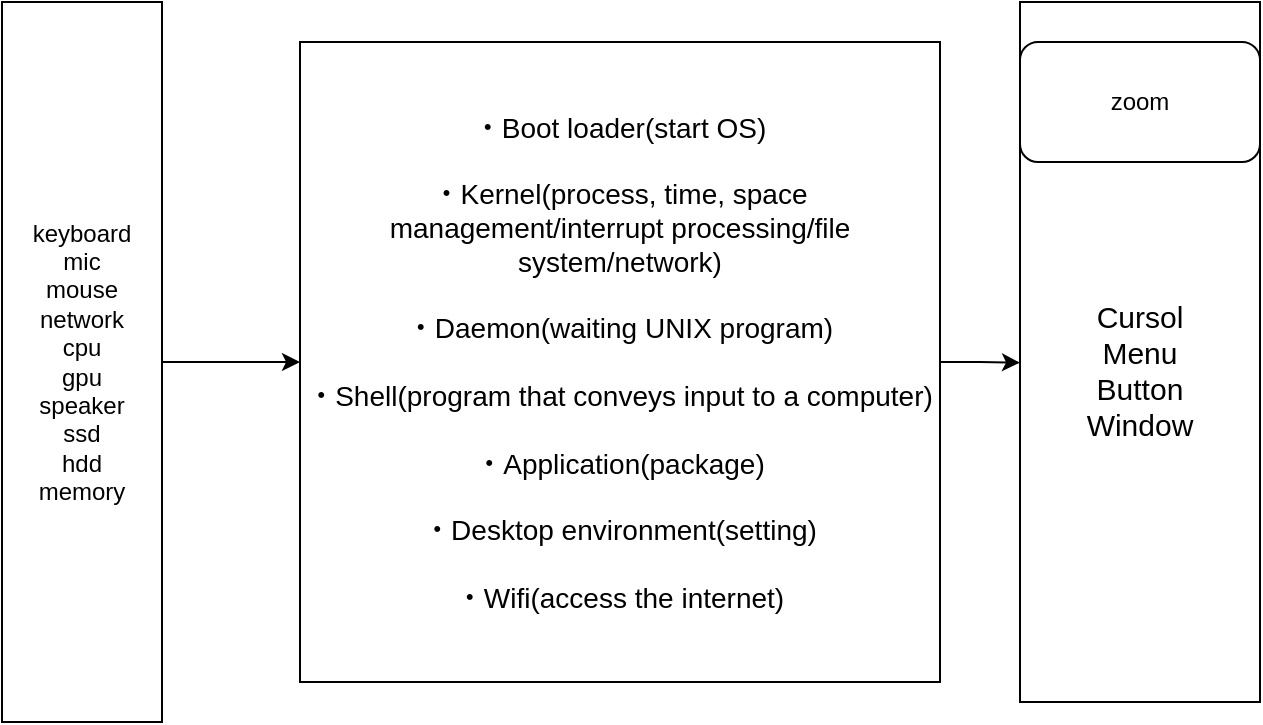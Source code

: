 <mxfile version="14.2.9" type="github">
  <diagram id="d6irDFDjAoip-7uJlAbn" name="Page-1">
    <mxGraphModel dx="655" dy="393" grid="1" gridSize="10" guides="1" tooltips="1" connect="1" arrows="1" fold="1" page="1" pageScale="1" pageWidth="827" pageHeight="1169" math="0" shadow="0">
      <root>
        <mxCell id="0" />
        <mxCell id="1" parent="0" />
        <mxCell id="4AfiNTJ6NtvjaSJbLYDB-11" style="edgeStyle=orthogonalEdgeStyle;rounded=0;orthogonalLoop=1;jettySize=auto;html=1;exitX=1;exitY=0.5;exitDx=0;exitDy=0;entryX=0;entryY=0.5;entryDx=0;entryDy=0;" edge="1" parent="1" source="4AfiNTJ6NtvjaSJbLYDB-1" target="4AfiNTJ6NtvjaSJbLYDB-6">
          <mxGeometry relative="1" as="geometry" />
        </mxCell>
        <mxCell id="4AfiNTJ6NtvjaSJbLYDB-1" value="keyboard&lt;br&gt;mic&lt;br&gt;mouse&lt;br&gt;network&lt;br&gt;cpu&lt;br&gt;gpu&lt;br&gt;speaker&lt;br&gt;ssd&lt;br&gt;hdd&lt;br&gt;memory" style="rounded=0;whiteSpace=wrap;html=1;" vertex="1" parent="1">
          <mxGeometry x="41" y="80" width="80" height="360" as="geometry" />
        </mxCell>
        <mxCell id="4AfiNTJ6NtvjaSJbLYDB-13" style="edgeStyle=orthogonalEdgeStyle;rounded=0;orthogonalLoop=1;jettySize=auto;html=1;exitX=1;exitY=0.5;exitDx=0;exitDy=0;" edge="1" parent="1" source="4AfiNTJ6NtvjaSJbLYDB-6">
          <mxGeometry relative="1" as="geometry">
            <mxPoint x="550" y="260.333" as="targetPoint" />
          </mxGeometry>
        </mxCell>
        <mxCell id="4AfiNTJ6NtvjaSJbLYDB-6" value="&lt;p style=&quot;margin-top: 0pt ; margin-bottom: 0pt ; margin-left: 0in ; direction: ltr ; unicode-bidi: embed ; word-break: normal ; font-size: 14px&quot;&gt;&lt;font style=&quot;font-size: 14px&quot;&gt;・Boot loader(start OS)&lt;/font&gt;&lt;/p&gt;&lt;p style=&quot;margin-top: 0pt ; margin-bottom: 0pt ; margin-left: 0in ; direction: ltr ; unicode-bidi: embed ; word-break: normal ; font-size: 14px&quot;&gt;&lt;font style=&quot;font-size: 14px&quot;&gt;&lt;br&gt;&lt;/font&gt;&lt;/p&gt;&lt;p style=&quot;margin-top: 0pt ; margin-bottom: 0pt ; margin-left: 0in ; direction: ltr ; unicode-bidi: embed ; word-break: normal ; font-size: 14px&quot;&gt;&lt;/p&gt;&lt;p style=&quot;margin-top: 0pt ; margin-bottom: 0pt ; margin-left: 0in ; direction: ltr ; unicode-bidi: embed ; word-break: normal ; font-size: 14px&quot;&gt;&lt;font style=&quot;font-size: 14px&quot;&gt;・Kernel(process, time, space management/interrupt processing/file system/network)&lt;/font&gt;&lt;/p&gt;&lt;p style=&quot;margin-top: 0pt ; margin-bottom: 0pt ; margin-left: 0in ; direction: ltr ; unicode-bidi: embed ; word-break: normal ; font-size: 14px&quot;&gt;&lt;font style=&quot;font-size: 14px&quot;&gt;&lt;br&gt;&lt;/font&gt;&lt;/p&gt;&lt;p style=&quot;margin-top: 0pt ; margin-bottom: 0pt ; margin-left: 0in ; direction: ltr ; unicode-bidi: embed ; word-break: normal ; font-size: 14px&quot;&gt;&lt;/p&gt;&lt;p style=&quot;margin-top: 0pt ; margin-bottom: 0pt ; margin-left: 0in ; direction: ltr ; unicode-bidi: embed ; word-break: normal ; font-size: 14px&quot;&gt;&lt;font style=&quot;font-size: 14px&quot;&gt;・Daemon(waiting UNIX program)&lt;/font&gt;&lt;/p&gt;&lt;p style=&quot;margin-top: 0pt ; margin-bottom: 0pt ; margin-left: 0in ; direction: ltr ; unicode-bidi: embed ; word-break: normal ; font-size: 14px&quot;&gt;&lt;font style=&quot;font-size: 14px&quot;&gt;&lt;br&gt;&lt;/font&gt;&lt;/p&gt;&lt;p style=&quot;margin-top: 0pt ; margin-bottom: 0pt ; margin-left: 0in ; direction: ltr ; unicode-bidi: embed ; word-break: normal ; font-size: 14px&quot;&gt;&lt;/p&gt;&lt;p style=&quot;margin-top: 0pt ; margin-bottom: 0pt ; margin-left: 0in ; direction: ltr ; unicode-bidi: embed ; word-break: normal ; font-size: 14px&quot;&gt;&lt;font style=&quot;font-size: 14px&quot;&gt;・Shell(program that conveys input to a computer)&lt;/font&gt;&lt;/p&gt;&lt;p style=&quot;margin-top: 0pt ; margin-bottom: 0pt ; margin-left: 0in ; direction: ltr ; unicode-bidi: embed ; word-break: normal ; font-size: 14px&quot;&gt;&lt;font style=&quot;font-size: 14px&quot;&gt;&lt;br&gt;&lt;/font&gt;&lt;/p&gt;&lt;p style=&quot;margin-top: 0pt ; margin-bottom: 0pt ; margin-left: 0in ; direction: ltr ; unicode-bidi: embed ; word-break: normal ; font-size: 14px&quot;&gt;&lt;/p&gt;&lt;p style=&quot;margin-top: 0pt ; margin-bottom: 0pt ; margin-left: 0in ; direction: ltr ; unicode-bidi: embed ; word-break: normal ; font-size: 14px&quot;&gt;&lt;font style=&quot;font-size: 14px&quot;&gt;・Application(package)&lt;/font&gt;&lt;/p&gt;&lt;p style=&quot;margin-top: 0pt ; margin-bottom: 0pt ; margin-left: 0in ; direction: ltr ; unicode-bidi: embed ; word-break: normal ; font-size: 14px&quot;&gt;&lt;font style=&quot;font-size: 14px&quot;&gt;&lt;br&gt;&lt;/font&gt;&lt;/p&gt;&lt;p style=&quot;margin-top: 0pt ; margin-bottom: 0pt ; margin-left: 0in ; direction: ltr ; unicode-bidi: embed ; word-break: normal ; font-size: 14px&quot;&gt;&lt;/p&gt;&lt;p style=&quot;margin-top: 0pt ; margin-bottom: 0pt ; margin-left: 0in ; direction: ltr ; unicode-bidi: embed ; word-break: normal ; font-size: 14px&quot;&gt;&lt;font style=&quot;font-size: 14px&quot;&gt;・Desktop environment(setting)&lt;/font&gt;&lt;/p&gt;&lt;p style=&quot;margin-top: 0pt ; margin-bottom: 0pt ; margin-left: 0in ; direction: ltr ; unicode-bidi: embed ; word-break: normal ; font-size: 14px&quot;&gt;&lt;font style=&quot;font-size: 14px&quot;&gt;&lt;br&gt;&lt;/font&gt;&lt;/p&gt;&lt;p style=&quot;margin-top: 0pt ; margin-bottom: 0pt ; margin-left: 0in ; direction: ltr ; unicode-bidi: embed ; word-break: normal ; font-size: 14px&quot;&gt;&lt;/p&gt;&lt;p style=&quot;margin-top: 0pt ; margin-bottom: 0pt ; margin-left: 0in ; direction: ltr ; unicode-bidi: embed ; word-break: normal ; font-size: 14px&quot;&gt;&lt;font style=&quot;font-size: 14px&quot;&gt;・Wifi(access the internet)&lt;/font&gt;&lt;/p&gt;&lt;p style=&quot;margin-top: 0pt ; margin-bottom: 0pt ; margin-left: 0in ; direction: ltr ; unicode-bidi: embed ; word-break: normal&quot;&gt;&lt;/p&gt;" style="whiteSpace=wrap;html=1;aspect=fixed;" vertex="1" parent="1">
          <mxGeometry x="190" y="100" width="320" height="320" as="geometry" />
        </mxCell>
        <mxCell id="4AfiNTJ6NtvjaSJbLYDB-8" value="&lt;p style=&quot;color: rgb(0 , 0 , 0) ; font-style: normal ; letter-spacing: normal ; text-indent: 0px ; text-transform: none ; word-spacing: 0px ; text-decoration: none ; margin-top: 0pt ; margin-bottom: 0pt ; margin-left: 0in ; text-align: center ; direction: ltr ; unicode-bidi: embed ; word-break: normal ; font-size: 15px&quot;&gt;&lt;br&gt;&lt;/p&gt;&lt;p style=&quot;color: rgb(0 , 0 , 0) ; font-style: normal ; letter-spacing: normal ; text-indent: 0px ; text-transform: none ; word-spacing: 0px ; text-decoration: none ; margin-top: 0pt ; margin-bottom: 0pt ; margin-left: 0in ; text-align: center ; direction: ltr ; unicode-bidi: embed ; word-break: normal ; font-size: 15px&quot;&gt;&lt;span style=&quot;color: black&quot;&gt;&lt;font style=&quot;font-size: 15px&quot;&gt;Cursol&lt;/font&gt;&lt;/span&gt;&lt;/p&gt;&lt;p style=&quot;color: rgb(0 , 0 , 0) ; font-style: normal ; letter-spacing: normal ; text-indent: 0px ; text-transform: none ; word-spacing: 0px ; text-decoration: none ; margin-top: 0pt ; margin-bottom: 0pt ; margin-left: 0in ; text-align: center ; direction: ltr ; unicode-bidi: embed ; word-break: normal ; font-size: 15px&quot;&gt;&lt;span style=&quot;color: black&quot;&gt;&lt;font style=&quot;font-size: 15px&quot;&gt;Menu&lt;/font&gt;&lt;/span&gt;&lt;/p&gt;&lt;p style=&quot;color: rgb(0 , 0 , 0) ; font-style: normal ; letter-spacing: normal ; text-indent: 0px ; text-transform: none ; word-spacing: 0px ; text-decoration: none ; margin-top: 0pt ; margin-bottom: 0pt ; margin-left: 0in ; text-align: center ; direction: ltr ; unicode-bidi: embed ; word-break: normal ; font-size: 15px&quot;&gt;&lt;font style=&quot;font-size: 15px&quot;&gt;&lt;span style=&quot;color: black&quot;&gt;Butt&lt;/span&gt;&lt;span style=&quot;color: black&quot;&gt;on&lt;/span&gt;&lt;/font&gt;&lt;/p&gt;&lt;p style=&quot;color: rgb(0 , 0 , 0) ; font-style: normal ; letter-spacing: normal ; text-indent: 0px ; text-transform: none ; word-spacing: 0px ; text-decoration: none ; margin-top: 0pt ; margin-bottom: 0pt ; margin-left: 0in ; text-align: center ; direction: ltr ; unicode-bidi: embed ; word-break: normal ; font-size: 15px&quot;&gt;&lt;span style=&quot;color: black&quot;&gt;&lt;font style=&quot;font-size: 15px&quot;&gt;Window&lt;/font&gt;&lt;/span&gt;&lt;/p&gt;" style="rounded=0;whiteSpace=wrap;html=1;" vertex="1" parent="1">
          <mxGeometry x="550" y="80" width="120" height="350" as="geometry" />
        </mxCell>
        <mxCell id="4AfiNTJ6NtvjaSJbLYDB-9" value="zoom" style="rounded=1;whiteSpace=wrap;html=1;" vertex="1" parent="1">
          <mxGeometry x="550" y="100" width="120" height="60" as="geometry" />
        </mxCell>
      </root>
    </mxGraphModel>
  </diagram>
</mxfile>
